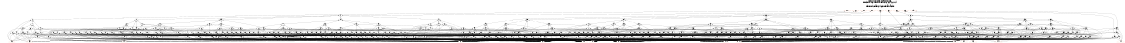 # Network structure generated by ABC

digraph network {
size = "7.5,10";
center = true;
edge [dir = back];

{
  node [shape = plaintext];
  edge [style = invis];
  LevelTitle1 [label=""];
  LevelTitle2 [label=""];
  Level7 [label = ""];
  Level6 [label = ""];
  Level5 [label = ""];
  Level4 [label = ""];
  Level3 [label = ""];
  Level2 [label = ""];
  Level1 [label = ""];
  Level0 [label = ""];
  LevelTitle1 ->  LevelTitle2 ->  Level7 ->  Level6 ->  Level5 ->  Level4 ->  Level3 ->  Level2 ->  Level1 ->  Level0;
}

{
  rank = same;
  LevelTitle1;
  title1 [shape=plaintext,
          fontsize=20,
          fontname = "Times-Roman",
          label="Network structure visualized by ABC\nBenchmark \"top\". Time was Wed Oct 16 16:07:28 2024. "
         ];
}

{
  rank = same;
  LevelTitle2;
  title2 [shape=plaintext,
          fontsize=18,
          fontname = "Times-Roman",
          label="The network contains 377 logic nodes and 0 latches.\n"
         ];
}

{
  rank = same;
  Level7;
  Node16 [label = "o_1_", shape = invtriangle, color = coral, fillcolor = coral];
  Node17 [label = "o_2_", shape = invtriangle, color = coral, fillcolor = coral];
  Node18 [label = "o_0_", shape = invtriangle, color = coral, fillcolor = coral];
  Node19 [label = "o_7_", shape = invtriangle, color = coral, fillcolor = coral];
  Node20 [label = "o_8_", shape = invtriangle, color = coral, fillcolor = coral];
  Node21 [label = "o_5_", shape = invtriangle, color = coral, fillcolor = coral];
  Node22 [label = "o_6_", shape = invtriangle, color = coral, fillcolor = coral];
  Node23 [label = "o_3_", shape = invtriangle, color = coral, fillcolor = coral];
  Node24 [label = "o_4_", shape = invtriangle, color = coral, fillcolor = coral];
}

{
  rank = same;
  Level6;
  Node47 [label = "47\n", shape = ellipse];
  Node203 [label = "203\n", shape = ellipse];
  Node327 [label = "327\n", shape = ellipse];
}

{
  rank = same;
  Level5;
  Node26 [label = "26\n", shape = ellipse];
  Node48 [label = "48\n", shape = ellipse];
  Node71 [label = "71\n", shape = ellipse];
  Node104 [label = "104\n", shape = ellipse];
  Node159 [label = "159\n", shape = ellipse];
  Node204 [label = "204\n", shape = ellipse];
  Node256 [label = "256\n", shape = ellipse];
  Node286 [label = "286\n", shape = ellipse];
  Node300 [label = "300\n", shape = ellipse];
  Node328 [label = "328\n", shape = ellipse];
  Node350 [label = "350\n", shape = ellipse];
  Node365 [label = "365\n", shape = ellipse];
}

{
  rank = same;
  Level4;
  Node27 [label = "27\n", shape = ellipse];
  Node49 [label = "49\n", shape = ellipse];
  Node58 [label = "58\n", shape = ellipse];
  Node62 [label = "62\n", shape = ellipse];
  Node72 [label = "72\n", shape = ellipse];
  Node82 [label = "82\n", shape = ellipse];
  Node105 [label = "105\n", shape = ellipse];
  Node117 [label = "117\n", shape = ellipse];
  Node133 [label = "133\n", shape = ellipse];
  Node146 [label = "146\n", shape = ellipse];
  Node160 [label = "160\n", shape = ellipse];
  Node172 [label = "172\n", shape = ellipse];
  Node182 [label = "182\n", shape = ellipse];
  Node196 [label = "196\n", shape = ellipse];
  Node205 [label = "205\n", shape = ellipse];
  Node216 [label = "216\n", shape = ellipse];
  Node231 [label = "231\n", shape = ellipse];
  Node244 [label = "244\n", shape = ellipse];
  Node257 [label = "257\n", shape = ellipse];
  Node271 [label = "271\n", shape = ellipse];
  Node287 [label = "287\n", shape = ellipse];
  Node301 [label = "301\n", shape = ellipse];
  Node305 [label = "305\n", shape = ellipse];
  Node314 [label = "314\n", shape = ellipse];
  Node329 [label = "329\n", shape = ellipse];
  Node335 [label = "335\n", shape = ellipse];
  Node351 [label = "351\n", shape = ellipse];
  Node356 [label = "356\n", shape = ellipse];
  Node366 [label = "366\n", shape = ellipse];
  Node369 [label = "369\n", shape = ellipse];
  Node372 [label = "372\n", shape = ellipse];
  Node378 [label = "378\n", shape = ellipse];
  Node393 [label = "393\n", shape = ellipse];
}

{
  rank = same;
  Level3;
  Node28 [label = "28\n", shape = ellipse];
  Node32 [label = "32\n", shape = ellipse];
  Node39 [label = "39\n", shape = ellipse];
  Node50 [label = "50\n", shape = ellipse];
  Node59 [label = "59\n", shape = ellipse];
  Node63 [label = "63\n", shape = ellipse];
  Node65 [label = "65\n", shape = ellipse];
  Node73 [label = "73\n", shape = ellipse];
  Node83 [label = "83\n", shape = ellipse];
  Node91 [label = "91\n", shape = ellipse];
  Node97 [label = "97\n", shape = ellipse];
  Node99 [label = "99\n", shape = ellipse];
  Node106 [label = "106\n", shape = ellipse];
  Node109 [label = "109\n", shape = ellipse];
  Node118 [label = "118\n", shape = ellipse];
  Node121 [label = "121\n", shape = ellipse];
  Node125 [label = "125\n", shape = ellipse];
  Node134 [label = "134\n", shape = ellipse];
  Node142 [label = "142\n", shape = ellipse];
  Node147 [label = "147\n", shape = ellipse];
  Node149 [label = "149\n", shape = ellipse];
  Node161 [label = "161\n", shape = ellipse];
  Node164 [label = "164\n", shape = ellipse];
  Node173 [label = "173\n", shape = ellipse];
  Node175 [label = "175\n", shape = ellipse];
  Node177 [label = "177\n", shape = ellipse];
  Node180 [label = "180\n", shape = ellipse];
  Node183 [label = "183\n", shape = ellipse];
  Node188 [label = "188\n", shape = ellipse];
  Node192 [label = "192\n", shape = ellipse];
  Node197 [label = "197\n", shape = ellipse];
  Node199 [label = "199\n", shape = ellipse];
  Node206 [label = "206\n", shape = ellipse];
  Node217 [label = "217\n", shape = ellipse];
  Node219 [label = "219\n", shape = ellipse];
  Node232 [label = "232\n", shape = ellipse];
  Node238 [label = "238\n", shape = ellipse];
  Node245 [label = "245\n", shape = ellipse];
  Node258 [label = "258\n", shape = ellipse];
  Node265 [label = "265\n", shape = ellipse];
  Node272 [label = "272\n", shape = ellipse];
  Node274 [label = "274\n", shape = ellipse];
  Node276 [label = "276\n", shape = ellipse];
  Node281 [label = "281\n", shape = ellipse];
  Node284 [label = "284\n", shape = ellipse];
  Node288 [label = "288\n", shape = ellipse];
  Node292 [label = "292\n", shape = ellipse];
  Node295 [label = "295\n", shape = ellipse];
  Node302 [label = "302\n", shape = ellipse];
  Node306 [label = "306\n", shape = ellipse];
  Node311 [label = "311\n", shape = ellipse];
  Node315 [label = "315\n", shape = ellipse];
  Node320 [label = "320\n", shape = ellipse];
  Node330 [label = "330\n", shape = ellipse];
  Node336 [label = "336\n", shape = ellipse];
  Node341 [label = "341\n", shape = ellipse];
  Node346 [label = "346\n", shape = ellipse];
  Node352 [label = "352\n", shape = ellipse];
  Node357 [label = "357\n", shape = ellipse];
  Node361 [label = "361\n", shape = ellipse];
  Node363 [label = "363\n", shape = ellipse];
  Node367 [label = "367\n", shape = ellipse];
  Node370 [label = "370\n", shape = ellipse];
  Node373 [label = "373\n", shape = ellipse];
  Node379 [label = "379\n", shape = ellipse];
  Node384 [label = "384\n", shape = ellipse];
  Node388 [label = "388\n", shape = ellipse];
  Node391 [label = "391\n", shape = ellipse];
  Node394 [label = "394\n", shape = ellipse];
  Node395 [label = "395\n", shape = ellipse];
  Node399 [label = "399\n", shape = ellipse];
}

{
  rank = same;
  Level2;
  Node29 [label = "29\n", shape = ellipse];
  Node33 [label = "33\n", shape = ellipse];
  Node36 [label = "36\n", shape = ellipse];
  Node38 [label = "38\n", shape = ellipse];
  Node40 [label = "40\n", shape = ellipse];
  Node41 [label = "41\n", shape = ellipse];
  Node44 [label = "44\n", shape = ellipse];
  Node46 [label = "46\n", shape = ellipse];
  Node51 [label = "51\n", shape = ellipse];
  Node60 [label = "60\n", shape = ellipse];
  Node66 [label = "66\n", shape = ellipse];
  Node68 [label = "68\n", shape = ellipse];
  Node74 [label = "74\n", shape = ellipse];
  Node76 [label = "76\n", shape = ellipse];
  Node78 [label = "78\n", shape = ellipse];
  Node80 [label = "80\n", shape = ellipse];
  Node84 [label = "84\n", shape = ellipse];
  Node85 [label = "85\n", shape = ellipse];
  Node87 [label = "87\n", shape = ellipse];
  Node90 [label = "90\n", shape = ellipse];
  Node92 [label = "92\n", shape = ellipse];
  Node93 [label = "93\n", shape = ellipse];
  Node95 [label = "95\n", shape = ellipse];
  Node96 [label = "96\n", shape = ellipse];
  Node98 [label = "98\n", shape = ellipse];
  Node100 [label = "100\n", shape = ellipse];
  Node102 [label = "102\n", shape = ellipse];
  Node107 [label = "107\n", shape = ellipse];
  Node110 [label = "110\n", shape = ellipse];
  Node112 [label = "112\n", shape = ellipse];
  Node113 [label = "113\n", shape = ellipse];
  Node114 [label = "114\n", shape = ellipse];
  Node115 [label = "115\n", shape = ellipse];
  Node116 [label = "116\n", shape = ellipse];
  Node119 [label = "119\n", shape = ellipse];
  Node122 [label = "122\n", shape = ellipse];
  Node126 [label = "126\n", shape = ellipse];
  Node127 [label = "127\n", shape = ellipse];
  Node128 [label = "128\n", shape = ellipse];
  Node130 [label = "130\n", shape = ellipse];
  Node132 [label = "132\n", shape = ellipse];
  Node135 [label = "135\n", shape = ellipse];
  Node136 [label = "136\n", shape = ellipse];
  Node137 [label = "137\n", shape = ellipse];
  Node139 [label = "139\n", shape = ellipse];
  Node143 [label = "143\n", shape = ellipse];
  Node144 [label = "144\n", shape = ellipse];
  Node145 [label = "145\n", shape = ellipse];
  Node148 [label = "148\n", shape = ellipse];
  Node150 [label = "150\n", shape = ellipse];
  Node152 [label = "152\n", shape = ellipse];
  Node153 [label = "153\n", shape = ellipse];
  Node155 [label = "155\n", shape = ellipse];
  Node156 [label = "156\n", shape = ellipse];
  Node158 [label = "158\n", shape = ellipse];
  Node162 [label = "162\n", shape = ellipse];
  Node165 [label = "165\n", shape = ellipse];
  Node166 [label = "166\n", shape = ellipse];
  Node167 [label = "167\n", shape = ellipse];
  Node168 [label = "168\n", shape = ellipse];
  Node170 [label = "170\n", shape = ellipse];
  Node171 [label = "171\n", shape = ellipse];
  Node174 [label = "174\n", shape = ellipse];
  Node176 [label = "176\n", shape = ellipse];
  Node178 [label = "178\n", shape = ellipse];
  Node181 [label = "181\n", shape = ellipse];
  Node184 [label = "184\n", shape = ellipse];
  Node185 [label = "185\n", shape = ellipse];
  Node186 [label = "186\n", shape = ellipse];
  Node187 [label = "187\n", shape = ellipse];
  Node189 [label = "189\n", shape = ellipse];
  Node190 [label = "190\n", shape = ellipse];
  Node191 [label = "191\n", shape = ellipse];
  Node193 [label = "193\n", shape = ellipse];
  Node198 [label = "198\n", shape = ellipse];
  Node200 [label = "200\n", shape = ellipse];
  Node201 [label = "201\n", shape = ellipse];
  Node202 [label = "202\n", shape = ellipse];
  Node207 [label = "207\n", shape = ellipse];
  Node208 [label = "208\n", shape = ellipse];
  Node210 [label = "210\n", shape = ellipse];
  Node211 [label = "211\n", shape = ellipse];
  Node212 [label = "212\n", shape = ellipse];
  Node218 [label = "218\n", shape = ellipse];
  Node220 [label = "220\n", shape = ellipse];
  Node224 [label = "224\n", shape = ellipse];
  Node225 [label = "225\n", shape = ellipse];
  Node228 [label = "228\n", shape = ellipse];
  Node230 [label = "230\n", shape = ellipse];
  Node233 [label = "233\n", shape = ellipse];
  Node239 [label = "239\n", shape = ellipse];
  Node241 [label = "241\n", shape = ellipse];
  Node246 [label = "246\n", shape = ellipse];
  Node251 [label = "251\n", shape = ellipse];
  Node253 [label = "253\n", shape = ellipse];
  Node259 [label = "259\n", shape = ellipse];
  Node260 [label = "260\n", shape = ellipse];
  Node263 [label = "263\n", shape = ellipse];
  Node264 [label = "264\n", shape = ellipse];
  Node266 [label = "266\n", shape = ellipse];
  Node268 [label = "268\n", shape = ellipse];
  Node269 [label = "269\n", shape = ellipse];
  Node273 [label = "273\n", shape = ellipse];
  Node275 [label = "275\n", shape = ellipse];
  Node277 [label = "277\n", shape = ellipse];
  Node279 [label = "279\n", shape = ellipse];
  Node282 [label = "282\n", shape = ellipse];
  Node283 [label = "283\n", shape = ellipse];
  Node285 [label = "285\n", shape = ellipse];
  Node289 [label = "289\n", shape = ellipse];
  Node291 [label = "291\n", shape = ellipse];
  Node293 [label = "293\n", shape = ellipse];
  Node294 [label = "294\n", shape = ellipse];
  Node296 [label = "296\n", shape = ellipse];
  Node297 [label = "297\n", shape = ellipse];
  Node303 [label = "303\n", shape = ellipse];
  Node307 [label = "307\n", shape = ellipse];
  Node308 [label = "308\n", shape = ellipse];
  Node309 [label = "309\n", shape = ellipse];
  Node312 [label = "312\n", shape = ellipse];
  Node316 [label = "316\n", shape = ellipse];
  Node321 [label = "321\n", shape = ellipse];
  Node323 [label = "323\n", shape = ellipse];
  Node326 [label = "326\n", shape = ellipse];
  Node331 [label = "331\n", shape = ellipse];
  Node333 [label = "333\n", shape = ellipse];
  Node337 [label = "337\n", shape = ellipse];
  Node342 [label = "342\n", shape = ellipse];
  Node345 [label = "345\n", shape = ellipse];
  Node347 [label = "347\n", shape = ellipse];
  Node353 [label = "353\n", shape = ellipse];
  Node358 [label = "358\n", shape = ellipse];
  Node359 [label = "359\n", shape = ellipse];
  Node362 [label = "362\n", shape = ellipse];
  Node364 [label = "364\n", shape = ellipse];
  Node368 [label = "368\n", shape = ellipse];
  Node371 [label = "371\n", shape = ellipse];
  Node374 [label = "374\n", shape = ellipse];
  Node376 [label = "376\n", shape = ellipse];
  Node377 [label = "377\n", shape = ellipse];
  Node380 [label = "380\n", shape = ellipse];
  Node382 [label = "382\n", shape = ellipse];
  Node385 [label = "385\n", shape = ellipse];
  Node386 [label = "386\n", shape = ellipse];
  Node389 [label = "389\n", shape = ellipse];
  Node390 [label = "390\n", shape = ellipse];
  Node392 [label = "392\n", shape = ellipse];
  Node396 [label = "396\n", shape = ellipse];
  Node397 [label = "397\n", shape = ellipse];
  Node400 [label = "400\n", shape = ellipse];
}

{
  rank = same;
  Level1;
  Node30 [label = "30\n", shape = ellipse];
  Node31 [label = "31\n", shape = ellipse];
  Node34 [label = "34\n", shape = ellipse];
  Node35 [label = "35\n", shape = ellipse];
  Node37 [label = "37\n", shape = ellipse];
  Node42 [label = "42\n", shape = ellipse];
  Node43 [label = "43\n", shape = ellipse];
  Node45 [label = "45\n", shape = ellipse];
  Node52 [label = "52\n", shape = ellipse];
  Node53 [label = "53\n", shape = ellipse];
  Node54 [label = "54\n", shape = ellipse];
  Node55 [label = "55\n", shape = ellipse];
  Node56 [label = "56\n", shape = ellipse];
  Node57 [label = "57\n", shape = ellipse];
  Node61 [label = "61\n", shape = ellipse];
  Node64 [label = "64\n", shape = ellipse];
  Node67 [label = "67\n", shape = ellipse];
  Node69 [label = "69\n", shape = ellipse];
  Node70 [label = "70\n", shape = ellipse];
  Node75 [label = "75\n", shape = ellipse];
  Node77 [label = "77\n", shape = ellipse];
  Node79 [label = "79\n", shape = ellipse];
  Node81 [label = "81\n", shape = ellipse];
  Node86 [label = "86\n", shape = ellipse];
  Node88 [label = "88\n", shape = ellipse];
  Node89 [label = "89\n", shape = ellipse];
  Node94 [label = "94\n", shape = ellipse];
  Node101 [label = "101\n", shape = ellipse];
  Node103 [label = "103\n", shape = ellipse];
  Node108 [label = "108\n", shape = ellipse];
  Node111 [label = "111\n", shape = ellipse];
  Node120 [label = "120\n", shape = ellipse];
  Node123 [label = "123\n", shape = ellipse];
  Node124 [label = "124\n", shape = ellipse];
  Node129 [label = "129\n", shape = ellipse];
  Node131 [label = "131\n", shape = ellipse];
  Node138 [label = "138\n", shape = ellipse];
  Node140 [label = "140\n", shape = ellipse];
  Node141 [label = "141\n", shape = ellipse];
  Node151 [label = "151\n", shape = ellipse];
  Node154 [label = "154\n", shape = ellipse];
  Node157 [label = "157\n", shape = ellipse];
  Node163 [label = "163\n", shape = ellipse];
  Node169 [label = "169\n", shape = ellipse];
  Node179 [label = "179\n", shape = ellipse];
  Node194 [label = "194\n", shape = ellipse];
  Node195 [label = "195\n", shape = ellipse];
  Node209 [label = "209\n", shape = ellipse];
  Node213 [label = "213\n", shape = ellipse];
  Node214 [label = "214\n", shape = ellipse];
  Node215 [label = "215\n", shape = ellipse];
  Node221 [label = "221\n", shape = ellipse];
  Node222 [label = "222\n", shape = ellipse];
  Node223 [label = "223\n", shape = ellipse];
  Node226 [label = "226\n", shape = ellipse];
  Node227 [label = "227\n", shape = ellipse];
  Node229 [label = "229\n", shape = ellipse];
  Node234 [label = "234\n", shape = ellipse];
  Node235 [label = "235\n", shape = ellipse];
  Node236 [label = "236\n", shape = ellipse];
  Node237 [label = "237\n", shape = ellipse];
  Node240 [label = "240\n", shape = ellipse];
  Node242 [label = "242\n", shape = ellipse];
  Node243 [label = "243\n", shape = ellipse];
  Node247 [label = "247\n", shape = ellipse];
  Node248 [label = "248\n", shape = ellipse];
  Node249 [label = "249\n", shape = ellipse];
  Node250 [label = "250\n", shape = ellipse];
  Node252 [label = "252\n", shape = ellipse];
  Node254 [label = "254\n", shape = ellipse];
  Node255 [label = "255\n", shape = ellipse];
  Node261 [label = "261\n", shape = ellipse];
  Node262 [label = "262\n", shape = ellipse];
  Node267 [label = "267\n", shape = ellipse];
  Node270 [label = "270\n", shape = ellipse];
  Node278 [label = "278\n", shape = ellipse];
  Node280 [label = "280\n", shape = ellipse];
  Node290 [label = "290\n", shape = ellipse];
  Node298 [label = "298\n", shape = ellipse];
  Node299 [label = "299\n", shape = ellipse];
  Node304 [label = "304\n", shape = ellipse];
  Node310 [label = "310\n", shape = ellipse];
  Node313 [label = "313\n", shape = ellipse];
  Node317 [label = "317\n", shape = ellipse];
  Node318 [label = "318\n", shape = ellipse];
  Node319 [label = "319\n", shape = ellipse];
  Node322 [label = "322\n", shape = ellipse];
  Node324 [label = "324\n", shape = ellipse];
  Node325 [label = "325\n", shape = ellipse];
  Node332 [label = "332\n", shape = ellipse];
  Node334 [label = "334\n", shape = ellipse];
  Node338 [label = "338\n", shape = ellipse];
  Node339 [label = "339\n", shape = ellipse];
  Node340 [label = "340\n", shape = ellipse];
  Node343 [label = "343\n", shape = ellipse];
  Node344 [label = "344\n", shape = ellipse];
  Node348 [label = "348\n", shape = ellipse];
  Node349 [label = "349\n", shape = ellipse];
  Node354 [label = "354\n", shape = ellipse];
  Node355 [label = "355\n", shape = ellipse];
  Node360 [label = "360\n", shape = ellipse];
  Node375 [label = "375\n", shape = ellipse];
  Node381 [label = "381\n", shape = ellipse];
  Node383 [label = "383\n", shape = ellipse];
  Node387 [label = "387\n", shape = ellipse];
  Node398 [label = "398\n", shape = ellipse];
  Node401 [label = "401\n", shape = ellipse];
  Node402 [label = "402\n", shape = ellipse];
}

{
  rank = same;
  Level0;
  Node1 [label = "i_9_", shape = triangle, color = coral, fillcolor = coral];
  Node2 [label = "i_10_", shape = triangle, color = coral, fillcolor = coral];
  Node3 [label = "i_7_", shape = triangle, color = coral, fillcolor = coral];
  Node4 [label = "i_8_", shape = triangle, color = coral, fillcolor = coral];
  Node5 [label = "i_5_", shape = triangle, color = coral, fillcolor = coral];
  Node6 [label = "i_6_", shape = triangle, color = coral, fillcolor = coral];
  Node7 [label = "i_14_", shape = triangle, color = coral, fillcolor = coral];
  Node8 [label = "i_3_", shape = triangle, color = coral, fillcolor = coral];
  Node9 [label = "i_13_", shape = triangle, color = coral, fillcolor = coral];
  Node10 [label = "i_4_", shape = triangle, color = coral, fillcolor = coral];
  Node11 [label = "i_12_", shape = triangle, color = coral, fillcolor = coral];
  Node12 [label = "i_1_", shape = triangle, color = coral, fillcolor = coral];
  Node13 [label = "i_11_", shape = triangle, color = coral, fillcolor = coral];
  Node14 [label = "i_2_", shape = triangle, color = coral, fillcolor = coral];
  Node15 [label = "i_0_", shape = triangle, color = coral, fillcolor = coral];
}

title1 -> title2 [style = invis];
title2 -> Node16 [style = invis];
title2 -> Node17 [style = invis];
title2 -> Node18 [style = invis];
title2 -> Node19 [style = invis];
title2 -> Node20 [style = invis];
title2 -> Node21 [style = invis];
title2 -> Node22 [style = invis];
title2 -> Node23 [style = invis];
title2 -> Node24 [style = invis];
Node16 -> Node17 [style = invis];
Node17 -> Node18 [style = invis];
Node18 -> Node19 [style = invis];
Node19 -> Node20 [style = invis];
Node20 -> Node21 [style = invis];
Node21 -> Node22 [style = invis];
Node22 -> Node23 [style = invis];
Node23 -> Node24 [style = invis];
Node16 -> Node26 [style = solid];
Node17 -> Node47 [style = solid];
Node18 -> Node196 [style = solid];
Node19 -> Node203 [style = solid];
Node20 -> Node314 [style = solid];
Node21 -> Node326 [style = solid];
Node22 -> Node327 [style = solid];
Node23 -> Node398 [style = solid];
Node24 -> Node399 [style = solid];
Node26 -> Node27 [style = solid];
Node26 -> Node39 [style = solid];
Node26 -> Node44 [style = solid];
Node26 -> Node46 [style = solid];
Node27 -> Node28 [style = solid];
Node27 -> Node32 [style = solid];
Node27 -> Node36 [style = solid];
Node27 -> Node38 [style = solid];
Node28 -> Node29 [style = solid];
Node28 -> Node31 [style = solid];
Node28 -> Node10 [style = solid];
Node29 -> Node30 [style = solid];
Node29 -> Node5 [style = solid];
Node29 -> Node6 [style = solid];
Node30 -> Node10 [style = solid];
Node30 -> Node14 [style = solid];
Node30 -> Node15 [style = solid];
Node31 -> Node12 [style = solid];
Node31 -> Node14 [style = solid];
Node31 -> Node15 [style = solid];
Node32 -> Node33 [style = solid];
Node32 -> Node35 [style = solid];
Node32 -> Node5 [style = solid];
Node32 -> Node6 [style = solid];
Node33 -> Node34 [style = solid];
Node33 -> Node5 [style = solid];
Node33 -> Node6 [style = solid];
Node33 -> Node10 [style = solid];
Node34 -> Node8 [style = solid];
Node34 -> Node14 [style = solid];
Node34 -> Node15 [style = solid];
Node35 -> Node8 [style = solid];
Node35 -> Node12 [style = solid];
Node35 -> Node15 [style = solid];
Node36 -> Node37 [style = solid];
Node36 -> Node31 [style = solid];
Node36 -> Node34 [style = solid];
Node36 -> Node5 [style = solid];
Node37 -> Node8 [style = solid];
Node37 -> Node10 [style = solid];
Node38 -> Node31 [style = solid];
Node38 -> Node34 [style = solid];
Node38 -> Node6 [style = solid];
Node38 -> Node8 [style = solid];
Node39 -> Node40 [style = solid];
Node39 -> Node41 [style = solid];
Node39 -> Node37 [style = solid];
Node39 -> Node42 [style = solid];
Node40 -> Node35 [style = solid];
Node40 -> Node5 [style = solid];
Node40 -> Node10 [style = solid];
Node41 -> Node42 [style = solid];
Node41 -> Node35 [style = solid];
Node41 -> Node43 [style = solid];
Node41 -> Node8 [style = solid];
Node42 -> Node12 [style = solid];
Node42 -> Node14 [style = solid];
Node42 -> Node15 [style = solid];
Node43 -> Node6 [style = solid];
Node43 -> Node10 [style = solid];
Node44 -> Node45 [style = solid];
Node44 -> Node5 [style = solid];
Node44 -> Node6 [style = solid];
Node44 -> Node8 [style = solid];
Node45 -> Node12 [style = solid];
Node45 -> Node14 [style = solid];
Node45 -> Node15 [style = solid];
Node46 -> Node45 [style = solid];
Node46 -> Node5 [style = solid];
Node46 -> Node6 [style = solid];
Node46 -> Node10 [style = solid];
Node47 -> Node48 [style = solid];
Node47 -> Node71 [style = solid];
Node47 -> Node104 [style = solid];
Node47 -> Node159 [style = solid];
Node48 -> Node49 [style = solid];
Node48 -> Node58 [style = solid];
Node48 -> Node62 [style = solid];
Node48 -> Node65 [style = solid];
Node49 -> Node50 [style = solid];
Node49 -> Node56 [style = solid];
Node49 -> Node52 [style = solid];
Node49 -> Node57 [style = solid];
Node50 -> Node51 [style = solid];
Node50 -> Node54 [style = solid];
Node50 -> Node55 [style = solid];
Node50 -> Node12 [style = solid];
Node51 -> Node52 [style = solid];
Node51 -> Node53 [style = solid];
Node51 -> Node12 [style = solid];
Node52 -> Node1 [style = solid];
Node52 -> Node2 [style = solid];
Node52 -> Node4 [style = solid];
Node53 -> Node3 [style = solid];
Node53 -> Node8 [style = solid];
Node54 -> Node1 [style = solid];
Node54 -> Node2 [style = solid];
Node55 -> Node3 [style = solid];
Node55 -> Node4 [style = solid];
Node56 -> Node8 [style = solid];
Node56 -> Node12 [style = solid];
Node56 -> Node15 [style = solid];
Node57 -> Node1 [style = solid];
Node57 -> Node4 [style = solid];
Node58 -> Node59 [style = solid];
Node58 -> Node56 [style = solid];
Node58 -> Node2 [style = solid];
Node58 -> Node4 [style = solid];
Node59 -> Node60 [style = solid];
Node59 -> Node56 [style = solid];
Node59 -> Node61 [style = solid];
Node59 -> Node3 [style = solid];
Node60 -> Node53 [style = solid];
Node60 -> Node12 [style = solid];
Node61 -> Node2 [style = solid];
Node61 -> Node4 [style = solid];
Node62 -> Node63 [style = solid];
Node62 -> Node56 [style = solid];
Node62 -> Node64 [style = solid];
Node62 -> Node1 [style = solid];
Node63 -> Node60 [style = solid];
Node63 -> Node56 [style = solid];
Node63 -> Node57 [style = solid];
Node63 -> Node3 [style = solid];
Node64 -> Node2 [style = solid];
Node64 -> Node3 [style = solid];
Node65 -> Node66 [style = solid];
Node65 -> Node68 [style = solid];
Node65 -> Node70 [style = solid];
Node65 -> Node56 [style = solid];
Node66 -> Node54 [style = solid];
Node66 -> Node67 [style = solid];
Node67 -> Node3 [style = solid];
Node67 -> Node12 [style = solid];
Node67 -> Node15 [style = solid];
Node68 -> Node56 [style = solid];
Node68 -> Node67 [style = solid];
Node68 -> Node69 [style = solid];
Node68 -> Node52 [style = solid];
Node69 -> Node1 [style = solid];
Node69 -> Node2 [style = solid];
Node69 -> Node3 [style = solid];
Node70 -> Node1 [style = solid];
Node70 -> Node3 [style = solid];
Node71 -> Node72 [style = solid];
Node71 -> Node82 [style = solid];
Node71 -> Node97 [style = solid];
Node71 -> Node99 [style = solid];
Node72 -> Node73 [style = solid];
Node72 -> Node76 [style = solid];
Node72 -> Node78 [style = solid];
Node72 -> Node80 [style = solid];
Node73 -> Node74 [style = solid];
Node73 -> Node31 [style = solid];
Node73 -> Node3 [style = solid];
Node74 -> Node75 [style = solid];
Node74 -> Node8 [style = solid];
Node75 -> Node2 [style = solid];
Node75 -> Node3 [style = solid];
Node76 -> Node31 [style = solid];
Node76 -> Node55 [style = solid];
Node76 -> Node77 [style = solid];
Node76 -> Node8 [style = solid];
Node77 -> Node8 [style = solid];
Node77 -> Node14 [style = solid];
Node77 -> Node15 [style = solid];
Node78 -> Node31 [style = solid];
Node78 -> Node79 [style = solid];
Node78 -> Node3 [style = solid];
Node78 -> Node8 [style = solid];
Node79 -> Node2 [style = solid];
Node79 -> Node4 [style = solid];
Node80 -> Node77 [style = solid];
Node80 -> Node81 [style = solid];
Node80 -> Node75 [style = solid];
Node80 -> Node4 [style = solid];
Node81 -> Node3 [style = solid];
Node81 -> Node12 [style = solid];
Node81 -> Node14 [style = solid];
Node82 -> Node83 [style = solid];
Node82 -> Node91 [style = solid];
Node82 -> Node95 [style = solid];
Node82 -> Node96 [style = solid];
Node83 -> Node84 [style = solid];
Node83 -> Node85 [style = solid];
Node83 -> Node87 [style = solid];
Node83 -> Node90 [style = solid];
Node84 -> Node31 [style = solid];
Node84 -> Node55 [style = solid];
Node84 -> Node77 [style = solid];
Node84 -> Node2 [style = solid];
Node85 -> Node31 [style = solid];
Node85 -> Node77 [style = solid];
Node85 -> Node86 [style = solid];
Node85 -> Node4 [style = solid];
Node86 -> Node2 [style = solid];
Node86 -> Node3 [style = solid];
Node86 -> Node4 [style = solid];
Node87 -> Node31 [style = solid];
Node87 -> Node79 [style = solid];
Node87 -> Node88 [style = solid];
Node87 -> Node89 [style = solid];
Node88 -> Node3 [style = solid];
Node88 -> Node8 [style = solid];
Node88 -> Node14 [style = solid];
Node89 -> Node4 [style = solid];
Node89 -> Node8 [style = solid];
Node90 -> Node31 [style = solid];
Node90 -> Node55 [style = solid];
Node90 -> Node2 [style = solid];
Node90 -> Node8 [style = solid];
Node91 -> Node92 [style = solid];
Node91 -> Node93 [style = solid];
Node91 -> Node31 [style = solid];
Node91 -> Node4 [style = solid];
Node92 -> Node31 [style = solid];
Node92 -> Node77 [style = solid];
Node92 -> Node2 [style = solid];
Node92 -> Node4 [style = solid];
Node93 -> Node86 [style = solid];
Node93 -> Node94 [style = solid];
Node94 -> Node8 [style = solid];
Node94 -> Node12 [style = solid];
Node94 -> Node14 [style = solid];
Node95 -> Node55 [style = solid];
Node95 -> Node79 [style = solid];
Node95 -> Node81 [style = solid];
Node95 -> Node94 [style = solid];
Node96 -> Node31 [style = solid];
Node96 -> Node77 [style = solid];
Node96 -> Node79 [style = solid];
Node96 -> Node3 [style = solid];
Node97 -> Node98 [style = solid];
Node97 -> Node56 [style = solid];
Node97 -> Node54 [style = solid];
Node97 -> Node3 [style = solid];
Node98 -> Node56 [style = solid];
Node98 -> Node2 [style = solid];
Node98 -> Node3 [style = solid];
Node98 -> Node4 [style = solid];
Node99 -> Node100 [style = solid];
Node99 -> Node102 [style = solid];
Node99 -> Node88 [style = solid];
Node99 -> Node4 [style = solid];
Node100 -> Node31 [style = solid];
Node100 -> Node101 [style = solid];
Node100 -> Node2 [style = solid];
Node100 -> Node3 [style = solid];
Node101 -> Node3 [style = solid];
Node101 -> Node4 [style = solid];
Node101 -> Node14 [style = solid];
Node102 -> Node56 [style = solid];
Node102 -> Node103 [style = solid];
Node103 -> Node2 [style = solid];
Node103 -> Node3 [style = solid];
Node103 -> Node4 [style = solid];
Node104 -> Node105 [style = solid];
Node104 -> Node117 [style = solid];
Node104 -> Node133 [style = solid];
Node104 -> Node146 [style = solid];
Node105 -> Node106 [style = solid];
Node105 -> Node109 [style = solid];
Node105 -> Node115 [style = solid];
Node105 -> Node116 [style = solid];
Node106 -> Node107 [style = solid];
Node106 -> Node31 [style = solid];
Node106 -> Node70 [style = solid];
Node106 -> Node52 [style = solid];
Node107 -> Node31 [style = solid];
Node107 -> Node77 [style = solid];
Node107 -> Node108 [style = solid];
Node107 -> Node1 [style = solid];
Node108 -> Node1 [style = solid];
Node108 -> Node4 [style = solid];
Node108 -> Node8 [style = solid];
Node109 -> Node110 [style = solid];
Node109 -> Node112 [style = solid];
Node109 -> Node113 [style = solid];
Node109 -> Node114 [style = solid];
Node110 -> Node31 [style = solid];
Node110 -> Node70 [style = solid];
Node110 -> Node111 [style = solid];
Node110 -> Node77 [style = solid];
Node111 -> Node1 [style = solid];
Node111 -> Node3 [style = solid];
Node111 -> Node4 [style = solid];
Node112 -> Node31 [style = solid];
Node112 -> Node69 [style = solid];
Node112 -> Node57 [style = solid];
Node112 -> Node88 [style = solid];
Node113 -> Node111 [style = solid];
Node113 -> Node77 [style = solid];
Node113 -> Node101 [style = solid];
Node113 -> Node1 [style = solid];
Node114 -> Node54 [style = solid];
Node114 -> Node77 [style = solid];
Node114 -> Node101 [style = solid];
Node114 -> Node3 [style = solid];
Node115 -> Node31 [style = solid];
Node115 -> Node54 [style = solid];
Node115 -> Node111 [style = solid];
Node115 -> Node94 [style = solid];
Node116 -> Node31 [style = solid];
Node116 -> Node77 [style = solid];
Node116 -> Node1 [style = solid];
Node116 -> Node2 [style = solid];
Node117 -> Node118 [style = solid];
Node117 -> Node121 [style = solid];
Node117 -> Node125 [style = solid];
Node117 -> Node132 [style = solid];
Node118 -> Node119 [style = solid];
Node118 -> Node79 [style = solid];
Node118 -> Node120 [style = solid];
Node119 -> Node77 [style = solid];
Node119 -> Node2 [style = solid];
Node119 -> Node3 [style = solid];
Node120 -> Node3 [style = solid];
Node120 -> Node14 [style = solid];
Node120 -> Node15 [style = solid];
Node121 -> Node122 [style = solid];
Node121 -> Node31 [style = solid];
Node121 -> Node77 [style = solid];
Node121 -> Node124 [style = solid];
Node122 -> Node31 [style = solid];
Node122 -> Node77 [style = solid];
Node122 -> Node103 [style = solid];
Node122 -> Node123 [style = solid];
Node123 -> Node3 [style = solid];
Node123 -> Node8 [style = solid];
Node124 -> Node3 [style = solid];
Node124 -> Node4 [style = solid];
Node125 -> Node126 [style = solid];
Node125 -> Node127 [style = solid];
Node125 -> Node128 [style = solid];
Node125 -> Node130 [style = solid];
Node126 -> Node31 [style = solid];
Node126 -> Node70 [style = solid];
Node126 -> Node57 [style = solid];
Node126 -> Node8 [style = solid];
Node127 -> Node52 [style = solid];
Node127 -> Node57 [style = solid];
Node127 -> Node77 [style = solid];
Node128 -> Node31 [style = solid];
Node128 -> Node120 [style = solid];
Node128 -> Node129 [style = solid];
Node128 -> Node2 [style = solid];
Node129 -> Node3 [style = solid];
Node129 -> Node4 [style = solid];
Node129 -> Node8 [style = solid];
Node130 -> Node120 [style = solid];
Node130 -> Node131 [style = solid];
Node130 -> Node1 [style = solid];
Node130 -> Node4 [style = solid];
Node131 -> Node3 [style = solid];
Node131 -> Node14 [style = solid];
Node131 -> Node15 [style = solid];
Node132 -> Node31 [style = solid];
Node132 -> Node77 [style = solid];
Node132 -> Node2 [style = solid];
Node132 -> Node3 [style = solid];
Node133 -> Node134 [style = solid];
Node133 -> Node142 [style = solid];
Node133 -> Node144 [style = solid];
Node133 -> Node145 [style = solid];
Node134 -> Node135 [style = solid];
Node134 -> Node136 [style = solid];
Node134 -> Node137 [style = solid];
Node134 -> Node139 [style = solid];
Node135 -> Node31 [style = solid];
Node135 -> Node131 [style = solid];
Node135 -> Node2 [style = solid];
Node135 -> Node4 [style = solid];
Node136 -> Node77 [style = solid];
Node136 -> Node88 [style = solid];
Node136 -> Node2 [style = solid];
Node136 -> Node4 [style = solid];
Node137 -> Node31 [style = solid];
Node137 -> Node61 [style = solid];
Node137 -> Node81 [style = solid];
Node137 -> Node138 [style = solid];
Node138 -> Node2 [style = solid];
Node138 -> Node8 [style = solid];
Node139 -> Node31 [style = solid];
Node139 -> Node140 [style = solid];
Node139 -> Node141 [style = solid];
Node139 -> Node2 [style = solid];
Node140 -> Node2 [style = solid];
Node140 -> Node4 [style = solid];
Node140 -> Node8 [style = solid];
Node141 -> Node4 [style = solid];
Node141 -> Node14 [style = solid];
Node141 -> Node15 [style = solid];
Node142 -> Node143 [style = solid];
Node142 -> Node131 [style = solid];
Node142 -> Node2 [style = solid];
Node143 -> Node31 [style = solid];
Node143 -> Node64 [style = solid];
Node143 -> Node8 [style = solid];
Node144 -> Node131 [style = solid];
Node144 -> Node141 [style = solid];
Node144 -> Node2 [style = solid];
Node144 -> Node4 [style = solid];
Node145 -> Node31 [style = solid];
Node145 -> Node101 [style = solid];
Node145 -> Node2 [style = solid];
Node145 -> Node4 [style = solid];
Node146 -> Node147 [style = solid];
Node146 -> Node149 [style = solid];
Node146 -> Node156 [style = solid];
Node146 -> Node158 [style = solid];
Node147 -> Node148 [style = solid];
Node147 -> Node52 [style = solid];
Node147 -> Node57 [style = solid];
Node147 -> Node81 [style = solid];
Node148 -> Node54 [style = solid];
Node148 -> Node88 [style = solid];
Node148 -> Node141 [style = solid];
Node148 -> Node4 [style = solid];
Node149 -> Node150 [style = solid];
Node149 -> Node152 [style = solid];
Node149 -> Node153 [style = solid];
Node149 -> Node155 [style = solid];
Node150 -> Node31 [style = solid];
Node150 -> Node151 [style = solid];
Node150 -> Node64 [style = solid];
Node150 -> Node94 [style = solid];
Node151 -> Node2 [style = solid];
Node151 -> Node3 [style = solid];
Node151 -> Node4 [style = solid];
Node152 -> Node31 [style = solid];
Node152 -> Node61 [style = solid];
Node152 -> Node77 [style = solid];
Node152 -> Node3 [style = solid];
Node153 -> Node31 [style = solid];
Node153 -> Node54 [style = solid];
Node153 -> Node131 [style = solid];
Node153 -> Node154 [style = solid];
Node154 -> Node1 [style = solid];
Node154 -> Node8 [style = solid];
Node155 -> Node151 [style = solid];
Node155 -> Node64 [style = solid];
Node155 -> Node77 [style = solid];
Node156 -> Node52 [style = solid];
Node156 -> Node131 [style = solid];
Node156 -> Node157 [style = solid];
Node156 -> Node2 [style = solid];
Node157 -> Node1 [style = solid];
Node157 -> Node14 [style = solid];
Node157 -> Node15 [style = solid];
Node158 -> Node131 [style = solid];
Node158 -> Node141 [style = solid];
Node158 -> Node1 [style = solid];
Node158 -> Node4 [style = solid];
Node159 -> Node160 [style = solid];
Node159 -> Node172 [style = solid];
Node159 -> Node182 [style = solid];
Node159 -> Node192 [style = solid];
Node160 -> Node161 [style = solid];
Node160 -> Node164 [style = solid];
Node160 -> Node170 [style = solid];
Node160 -> Node171 [style = solid];
Node161 -> Node162 [style = solid];
Node161 -> Node45 [style = solid];
Node161 -> Node3 [style = solid];
Node161 -> Node4 [style = solid];
Node162 -> Node45 [style = solid];
Node162 -> Node57 [style = solid];
Node162 -> Node163 [style = solid];
Node162 -> Node8 [style = solid];
Node163 -> Node3 [style = solid];
Node163 -> Node12 [style = solid];
Node163 -> Node14 [style = solid];
Node164 -> Node165 [style = solid];
Node164 -> Node166 [style = solid];
Node164 -> Node167 [style = solid];
Node164 -> Node168 [style = solid];
Node165 -> Node45 [style = solid];
Node165 -> Node70 [style = solid];
Node165 -> Node57 [style = solid];
Node166 -> Node45 [style = solid];
Node166 -> Node52 [style = solid];
Node166 -> Node1 [style = solid];
Node167 -> Node45 [style = solid];
Node167 -> Node1 [style = solid];
Node167 -> Node3 [style = solid];
Node167 -> Node8 [style = solid];
Node168 -> Node52 [style = solid];
Node168 -> Node111 [style = solid];
Node168 -> Node163 [style = solid];
Node168 -> Node169 [style = solid];
Node169 -> Node8 [style = solid];
Node169 -> Node12 [style = solid];
Node169 -> Node14 [style = solid];
Node170 -> Node45 [style = solid];
Node170 -> Node103 [style = solid];
Node170 -> Node123 [style = solid];
Node171 -> Node45 [style = solid];
Node171 -> Node129 [style = solid];
Node171 -> Node2 [style = solid];
Node171 -> Node3 [style = solid];
Node172 -> Node173 [style = solid];
Node172 -> Node175 [style = solid];
Node172 -> Node177 [style = solid];
Node172 -> Node180 [style = solid];
Node173 -> Node174 [style = solid];
Node173 -> Node45 [style = solid];
Node173 -> Node86 [style = solid];
Node173 -> Node4 [style = solid];
Node174 -> Node45 [style = solid];
Node174 -> Node55 [style = solid];
Node174 -> Node2 [style = solid];
Node174 -> Node8 [style = solid];
Node175 -> Node74 [style = solid];
Node175 -> Node176 [style = solid];
Node175 -> Node45 [style = solid];
Node175 -> Node53 [style = solid];
Node176 -> Node45 [style = solid];
Node176 -> Node55 [style = solid];
Node176 -> Node75 [style = solid];
Node176 -> Node169 [style = solid];
Node177 -> Node178 [style = solid];
Node177 -> Node31 [style = solid];
Node177 -> Node79 [style = solid];
Node177 -> Node3 [style = solid];
Node178 -> Node45 [style = solid];
Node178 -> Node86 [style = solid];
Node178 -> Node179 [style = solid];
Node178 -> Node169 [style = solid];
Node179 -> Node2 [style = solid];
Node179 -> Node8 [style = solid];
Node180 -> Node181 [style = solid];
Node180 -> Node45 [style = solid];
Node180 -> Node79 [style = solid];
Node180 -> Node8 [style = solid];
Node181 -> Node45 [style = solid];
Node181 -> Node55 [style = solid];
Node181 -> Node79 [style = solid];
Node181 -> Node163 [style = solid];
Node182 -> Node183 [style = solid];
Node182 -> Node188 [style = solid];
Node182 -> Node190 [style = solid];
Node182 -> Node191 [style = solid];
Node183 -> Node184 [style = solid];
Node183 -> Node185 [style = solid];
Node183 -> Node186 [style = solid];
Node183 -> Node187 [style = solid];
Node184 -> Node61 [style = solid];
Node184 -> Node163 [style = solid];
Node184 -> Node169 [style = solid];
Node184 -> Node3 [style = solid];
Node185 -> Node45 [style = solid];
Node185 -> Node64 [style = solid];
Node185 -> Node140 [style = solid];
Node186 -> Node45 [style = solid];
Node186 -> Node54 [style = solid];
Node186 -> Node111 [style = solid];
Node187 -> Node45 [style = solid];
Node187 -> Node69 [style = solid];
Node187 -> Node2 [style = solid];
Node188 -> Node189 [style = solid];
Node188 -> Node45 [style = solid];
Node188 -> Node61 [style = solid];
Node188 -> Node3 [style = solid];
Node189 -> Node45 [style = solid];
Node189 -> Node2 [style = solid];
Node189 -> Node3 [style = solid];
Node189 -> Node8 [style = solid];
Node190 -> Node45 [style = solid];
Node190 -> Node163 [style = solid];
Node190 -> Node3 [style = solid];
Node190 -> Node4 [style = solid];
Node191 -> Node45 [style = solid];
Node191 -> Node2 [style = solid];
Node191 -> Node4 [style = solid];
Node191 -> Node8 [style = solid];
Node192 -> Node193 [style = solid];
Node192 -> Node194 [style = solid];
Node192 -> Node195 [style = solid];
Node193 -> Node101 [style = solid];
Node193 -> Node120 [style = solid];
Node193 -> Node131 [style = solid];
Node193 -> Node157 [style = solid];
Node194 -> Node2 [style = solid];
Node194 -> Node4 [style = solid];
Node194 -> Node14 [style = solid];
Node194 -> Node15 [style = solid];
Node195 -> Node8 [style = solid];
Node195 -> Node12 [style = solid];
Node195 -> Node14 [style = solid];
Node195 -> Node15 [style = solid];
Node196 -> Node197 [style = solid];
Node196 -> Node199 [style = solid];
Node196 -> Node201 [style = solid];
Node196 -> Node202 [style = solid];
Node197 -> Node198 [style = solid];
Node197 -> Node42 [style = solid];
Node197 -> Node8 [style = solid];
Node197 -> Node10 [style = solid];
Node198 -> Node34 [style = solid];
Node198 -> Node5 [style = solid];
Node198 -> Node10 [style = solid];
Node199 -> Node200 [style = solid];
Node199 -> Node35 [style = solid];
Node199 -> Node5 [style = solid];
Node199 -> Node10 [style = solid];
Node200 -> Node45 [style = solid];
Node200 -> Node5 [style = solid];
Node200 -> Node8 [style = solid];
Node200 -> Node10 [style = solid];
Node201 -> Node42 [style = solid];
Node201 -> Node34 [style = solid];
Node201 -> Node8 [style = solid];
Node201 -> Node10 [style = solid];
Node202 -> Node45 [style = solid];
Node202 -> Node5 [style = solid];
Node202 -> Node8 [style = solid];
Node202 -> Node10 [style = solid];
Node203 -> Node204 [style = solid];
Node203 -> Node256 [style = solid];
Node203 -> Node286 [style = solid];
Node203 -> Node300 [style = solid];
Node204 -> Node205 [style = solid];
Node204 -> Node216 [style = solid];
Node204 -> Node231 [style = solid];
Node204 -> Node244 [style = solid];
Node205 -> Node206 [style = solid];
Node205 -> Node212 [style = solid];
Node205 -> Node214 [style = solid];
Node205 -> Node215 [style = solid];
Node206 -> Node207 [style = solid];
Node206 -> Node208 [style = solid];
Node206 -> Node210 [style = solid];
Node206 -> Node211 [style = solid];
Node207 -> Node89 [style = solid];
Node207 -> Node2 [style = solid];
Node207 -> Node12 [style = solid];
Node207 -> Node14 [style = solid];
Node208 -> Node61 [style = solid];
Node208 -> Node209 [style = solid];
Node208 -> Node12 [style = solid];
Node209 -> Node3 [style = solid];
Node209 -> Node8 [style = solid];
Node210 -> Node89 [style = solid];
Node210 -> Node138 [style = solid];
Node210 -> Node12 [style = solid];
Node211 -> Node61 [style = solid];
Node211 -> Node138 [style = solid];
Node211 -> Node14 [style = solid];
Node212 -> Node57 [style = solid];
Node212 -> Node213 [style = solid];
Node212 -> Node12 [style = solid];
Node212 -> Node14 [style = solid];
Node213 -> Node1 [style = solid];
Node213 -> Node2 [style = solid];
Node214 -> Node2 [style = solid];
Node214 -> Node3 [style = solid];
Node214 -> Node4 [style = solid];
Node214 -> Node12 [style = solid];
Node215 -> Node1 [style = solid];
Node215 -> Node2 [style = solid];
Node215 -> Node4 [style = solid];
Node215 -> Node12 [style = solid];
Node216 -> Node217 [style = solid];
Node216 -> Node219 [style = solid];
Node216 -> Node228 [style = solid];
Node216 -> Node230 [style = solid];
Node217 -> Node218 [style = solid];
Node217 -> Node124 [style = solid];
Node217 -> Node140 [style = solid];
Node217 -> Node14 [style = solid];
Node218 -> Node75 [style = solid];
Node218 -> Node123 [style = solid];
Node218 -> Node129 [style = solid];
Node219 -> Node220 [style = solid];
Node219 -> Node224 [style = solid];
Node219 -> Node225 [style = solid];
Node219 -> Node227 [style = solid];
Node220 -> Node221 [style = solid];
Node220 -> Node222 [style = solid];
Node220 -> Node223 [style = solid];
Node220 -> Node14 [style = solid];
Node221 -> Node2 [style = solid];
Node221 -> Node3 [style = solid];
Node222 -> Node2 [style = solid];
Node222 -> Node3 [style = solid];
Node222 -> Node8 [style = solid];
Node222 -> Node14 [style = solid];
Node223 -> Node3 [style = solid];
Node223 -> Node8 [style = solid];
Node223 -> Node12 [style = solid];
Node224 -> Node124 [style = solid];
Node224 -> Node12 [style = solid];
Node225 -> Node57 [style = solid];
Node225 -> Node226 [style = solid];
Node225 -> Node3 [style = solid];
Node226 -> Node3 [style = solid];
Node226 -> Node12 [style = solid];
Node226 -> Node14 [style = solid];
Node227 -> Node1 [style = solid];
Node227 -> Node3 [style = solid];
Node227 -> Node14 [style = solid];
Node228 -> Node89 [style = solid];
Node228 -> Node229 [style = solid];
Node228 -> Node3 [style = solid];
Node228 -> Node14 [style = solid];
Node229 -> Node2 [style = solid];
Node229 -> Node4 [style = solid];
Node229 -> Node14 [style = solid];
Node230 -> Node57 [style = solid];
Node230 -> Node61 [style = solid];
Node230 -> Node124 [style = solid];
Node230 -> Node138 [style = solid];
Node231 -> Node232 [style = solid];
Node231 -> Node238 [style = solid];
Node231 -> Node241 [style = solid];
Node231 -> Node243 [style = solid];
Node232 -> Node233 [style = solid];
Node232 -> Node235 [style = solid];
Node232 -> Node236 [style = solid];
Node232 -> Node237 [style = solid];
Node233 -> Node234 [style = solid];
Node233 -> Node2 [style = solid];
Node233 -> Node12 [style = solid];
Node233 -> Node14 [style = solid];
Node234 -> Node1 [style = solid];
Node234 -> Node3 [style = solid];
Node234 -> Node8 [style = solid];
Node235 -> Node2 [style = solid];
Node235 -> Node3 [style = solid];
Node235 -> Node8 [style = solid];
Node235 -> Node14 [style = solid];
Node236 -> Node1 [style = solid];
Node236 -> Node2 [style = solid];
Node236 -> Node8 [style = solid];
Node236 -> Node12 [style = solid];
Node237 -> Node3 [style = solid];
Node237 -> Node4 [style = solid];
Node237 -> Node8 [style = solid];
Node237 -> Node12 [style = solid];
Node238 -> Node239 [style = solid];
Node238 -> Node213 [style = solid];
Node238 -> Node3 [style = solid];
Node239 -> Node240 [style = solid];
Node239 -> Node2 [style = solid];
Node239 -> Node8 [style = solid];
Node239 -> Node12 [style = solid];
Node240 -> Node1 [style = solid];
Node240 -> Node3 [style = solid];
Node240 -> Node12 [style = solid];
Node241 -> Node242 [style = solid];
Node241 -> Node1 [style = solid];
Node241 -> Node4 [style = solid];
Node241 -> Node8 [style = solid];
Node242 -> Node2 [style = solid];
Node242 -> Node14 [style = solid];
Node243 -> Node2 [style = solid];
Node243 -> Node4 [style = solid];
Node243 -> Node8 [style = solid];
Node243 -> Node14 [style = solid];
Node244 -> Node245 [style = solid];
Node244 -> Node251 [style = solid];
Node244 -> Node253 [style = solid];
Node244 -> Node255 [style = solid];
Node245 -> Node246 [style = solid];
Node245 -> Node248 [style = solid];
Node245 -> Node249 [style = solid];
Node245 -> Node250 [style = solid];
Node246 -> Node124 [style = solid];
Node246 -> Node221 [style = solid];
Node246 -> Node247 [style = solid];
Node246 -> Node14 [style = solid];
Node247 -> Node2 [style = solid];
Node247 -> Node4 [style = solid];
Node247 -> Node12 [style = solid];
Node247 -> Node14 [style = solid];
Node248 -> Node2 [style = solid];
Node248 -> Node3 [style = solid];
Node248 -> Node8 [style = solid];
Node248 -> Node14 [style = solid];
Node249 -> Node4 [style = solid];
Node249 -> Node8 [style = solid];
Node249 -> Node14 [style = solid];
Node250 -> Node3 [style = solid];
Node250 -> Node12 [style = solid];
Node250 -> Node14 [style = solid];
Node251 -> Node242 [style = solid];
Node251 -> Node252 [style = solid];
Node251 -> Node12 [style = solid];
Node252 -> Node3 [style = solid];
Node252 -> Node12 [style = solid];
Node252 -> Node14 [style = solid];
Node253 -> Node124 [style = solid];
Node253 -> Node221 [style = solid];
Node253 -> Node254 [style = solid];
Node253 -> Node12 [style = solid];
Node254 -> Node2 [style = solid];
Node254 -> Node4 [style = solid];
Node254 -> Node8 [style = solid];
Node254 -> Node12 [style = solid];
Node255 -> Node2 [style = solid];
Node255 -> Node4 [style = solid];
Node255 -> Node12 [style = solid];
Node255 -> Node14 [style = solid];
Node256 -> Node257 [style = solid];
Node256 -> Node271 [style = solid];
Node256 -> Node281 [style = solid];
Node256 -> Node284 [style = solid];
Node257 -> Node258 [style = solid];
Node257 -> Node265 [style = solid];
Node257 -> Node268 [style = solid];
Node257 -> Node269 [style = solid];
Node258 -> Node259 [style = solid];
Node258 -> Node260 [style = solid];
Node258 -> Node263 [style = solid];
Node258 -> Node264 [style = solid];
Node259 -> Node89 [style = solid];
Node259 -> Node2 [style = solid];
Node259 -> Node12 [style = solid];
Node259 -> Node14 [style = solid];
Node260 -> Node261 [style = solid];
Node260 -> Node262 [style = solid];
Node260 -> Node2 [style = solid];
Node260 -> Node4 [style = solid];
Node261 -> Node4 [style = solid];
Node261 -> Node12 [style = solid];
Node261 -> Node14 [style = solid];
Node262 -> Node8 [style = solid];
Node262 -> Node12 [style = solid];
Node262 -> Node14 [style = solid];
Node263 -> Node57 [style = solid];
Node263 -> Node2 [style = solid];
Node263 -> Node12 [style = solid];
Node263 -> Node14 [style = solid];
Node264 -> Node261 [style = solid];
Node264 -> Node262 [style = solid];
Node264 -> Node1 [style = solid];
Node264 -> Node2 [style = solid];
Node265 -> Node266 [style = solid];
Node265 -> Node267 [style = solid];
Node265 -> Node2 [style = solid];
Node265 -> Node4 [style = solid];
Node266 -> Node124 [style = solid];
Node266 -> Node252 [style = solid];
Node266 -> Node2 [style = solid];
Node266 -> Node12 [style = solid];
Node267 -> Node8 [style = solid];
Node267 -> Node12 [style = solid];
Node267 -> Node14 [style = solid];
Node268 -> Node209 [style = solid];
Node268 -> Node2 [style = solid];
Node268 -> Node4 [style = solid];
Node268 -> Node12 [style = solid];
Node269 -> Node267 [style = solid];
Node269 -> Node270 [style = solid];
Node269 -> Node3 [style = solid];
Node270 -> Node2 [style = solid];
Node270 -> Node4 [style = solid];
Node270 -> Node8 [style = solid];
Node270 -> Node12 [style = solid];
Node271 -> Node272 [style = solid];
Node271 -> Node274 [style = solid];
Node271 -> Node276 [style = solid];
Node271 -> Node279 [style = solid];
Node272 -> Node224 [style = solid];
Node272 -> Node273 [style = solid];
Node272 -> Node226 [style = solid];
Node272 -> Node1 [style = solid];
Node273 -> Node124 [style = solid];
Node273 -> Node2 [style = solid];
Node273 -> Node8 [style = solid];
Node273 -> Node14 [style = solid];
Node274 -> Node275 [style = solid];
Node274 -> Node213 [style = solid];
Node274 -> Node242 [style = solid];
Node275 -> Node209 [style = solid];
Node275 -> Node2 [style = solid];
Node275 -> Node12 [style = solid];
Node276 -> Node277 [style = solid];
Node276 -> Node124 [style = solid];
Node276 -> Node1 [style = solid];
Node276 -> Node14 [style = solid];
Node277 -> Node278 [style = solid];
Node277 -> Node2 [style = solid];
Node277 -> Node4 [style = solid];
Node277 -> Node12 [style = solid];
Node278 -> Node2 [style = solid];
Node278 -> Node3 [style = solid];
Node278 -> Node8 [style = solid];
Node278 -> Node12 [style = solid];
Node279 -> Node280 [style = solid];
Node279 -> Node1 [style = solid];
Node279 -> Node3 [style = solid];
Node279 -> Node14 [style = solid];
Node280 -> Node2 [style = solid];
Node280 -> Node3 [style = solid];
Node280 -> Node12 [style = solid];
Node281 -> Node282 [style = solid];
Node281 -> Node283 [style = solid];
Node281 -> Node262 [style = solid];
Node281 -> Node3 [style = solid];
Node282 -> Node123 [style = solid];
Node282 -> Node4 [style = solid];
Node282 -> Node14 [style = solid];
Node283 -> Node223 [style = solid];
Node283 -> Node226 [style = solid];
Node283 -> Node4 [style = solid];
Node284 -> Node224 [style = solid];
Node284 -> Node285 [style = solid];
Node284 -> Node226 [style = solid];
Node284 -> Node2 [style = solid];
Node285 -> Node123 [style = solid];
Node285 -> Node2 [style = solid];
Node285 -> Node12 [style = solid];
Node285 -> Node14 [style = solid];
Node286 -> Node287 [style = solid];
Node286 -> Node292 [style = solid];
Node286 -> Node295 [style = solid];
Node286 -> Node297 [style = solid];
Node287 -> Node288 [style = solid];
Node287 -> Node291 [style = solid];
Node287 -> Node290 [style = solid];
Node287 -> Node1 [style = solid];
Node288 -> Node289 [style = solid];
Node288 -> Node290 [style = solid];
Node288 -> Node3 [style = solid];
Node288 -> Node4 [style = solid];
Node289 -> Node209 [style = solid];
Node289 -> Node12 [style = solid];
Node290 -> Node8 [style = solid];
Node290 -> Node12 [style = solid];
Node290 -> Node14 [style = solid];
Node291 -> Node57 [style = solid];
Node291 -> Node2 [style = solid];
Node291 -> Node8 [style = solid];
Node292 -> Node293 [style = solid];
Node292 -> Node289 [style = solid];
Node292 -> Node294 [style = solid];
Node292 -> Node2 [style = solid];
Node293 -> Node124 [style = solid];
Node293 -> Node8 [style = solid];
Node294 -> Node209 [style = solid];
Node294 -> Node2 [style = solid];
Node294 -> Node4 [style = solid];
Node294 -> Node14 [style = solid];
Node295 -> Node296 [style = solid];
Node295 -> Node227 [style = solid];
Node295 -> Node290 [style = solid];
Node295 -> Node2 [style = solid];
Node296 -> Node57 [style = solid];
Node296 -> Node240 [style = solid];
Node296 -> Node2 [style = solid];
Node296 -> Node3 [style = solid];
Node297 -> Node298 [style = solid];
Node297 -> Node299 [style = solid];
Node297 -> Node1 [style = solid];
Node297 -> Node2 [style = solid];
Node298 -> Node4 [style = solid];
Node298 -> Node8 [style = solid];
Node298 -> Node12 [style = solid];
Node299 -> Node4 [style = solid];
Node299 -> Node8 [style = solid];
Node299 -> Node14 [style = solid];
Node300 -> Node301 [style = solid];
Node300 -> Node305 [style = solid];
Node300 -> Node311 [style = solid];
Node300 -> Node312 [style = solid];
Node301 -> Node302 [style = solid];
Node301 -> Node304 [style = solid];
Node301 -> Node2 [style = solid];
Node301 -> Node4 [style = solid];
Node302 -> Node303 [style = solid];
Node302 -> Node249 [style = solid];
Node302 -> Node2 [style = solid];
Node302 -> Node4 [style = solid];
Node303 -> Node209 [style = solid];
Node303 -> Node14 [style = solid];
Node304 -> Node8 [style = solid];
Node304 -> Node12 [style = solid];
Node304 -> Node14 [style = solid];
Node305 -> Node306 [style = solid];
Node305 -> Node307 [style = solid];
Node305 -> Node308 [style = solid];
Node305 -> Node309 [style = solid];
Node306 -> Node293 [style = solid];
Node306 -> Node234 [style = solid];
Node306 -> Node1 [style = solid];
Node306 -> Node2 [style = solid];
Node307 -> Node209 [style = solid];
Node307 -> Node1 [style = solid];
Node307 -> Node12 [style = solid];
Node307 -> Node14 [style = solid];
Node308 -> Node124 [style = solid];
Node308 -> Node250 [style = solid];
Node308 -> Node2 [style = solid];
Node308 -> Node14 [style = solid];
Node309 -> Node250 [style = solid];
Node309 -> Node310 [style = solid];
Node309 -> Node4 [style = solid];
Node310 -> Node2 [style = solid];
Node310 -> Node4 [style = solid];
Node310 -> Node12 [style = solid];
Node310 -> Node14 [style = solid];
Node311 -> Node303 [style = solid];
Node311 -> Node304 [style = solid];
Node311 -> Node2 [style = solid];
Node311 -> Node3 [style = solid];
Node312 -> Node252 [style = solid];
Node312 -> Node313 [style = solid];
Node312 -> Node4 [style = solid];
Node313 -> Node2 [style = solid];
Node313 -> Node4 [style = solid];
Node313 -> Node12 [style = solid];
Node313 -> Node14 [style = solid];
Node314 -> Node315 [style = solid];
Node314 -> Node320 [style = solid];
Node314 -> Node323 [style = solid];
Node314 -> Node325 [style = solid];
Node315 -> Node316 [style = solid];
Node315 -> Node318 [style = solid];
Node315 -> Node319 [style = solid];
Node316 -> Node317 [style = solid];
Node316 -> Node1 [style = solid];
Node316 -> Node3 [style = solid];
Node316 -> Node15 [style = solid];
Node317 -> Node3 [style = solid];
Node317 -> Node11 [style = solid];
Node317 -> Node12 [style = solid];
Node317 -> Node15 [style = solid];
Node318 -> Node1 [style = solid];
Node318 -> Node8 [style = solid];
Node318 -> Node11 [style = solid];
Node318 -> Node15 [style = solid];
Node319 -> Node1 [style = solid];
Node319 -> Node2 [style = solid];
Node319 -> Node11 [style = solid];
Node319 -> Node15 [style = solid];
Node320 -> Node321 [style = solid];
Node320 -> Node75 [style = solid];
Node320 -> Node123 [style = solid];
Node321 -> Node138 [style = solid];
Node321 -> Node154 [style = solid];
Node321 -> Node322 [style = solid];
Node322 -> Node1 [style = solid];
Node322 -> Node3 [style = solid];
Node322 -> Node14 [style = solid];
Node323 -> Node324 [style = solid];
Node323 -> Node2 [style = solid];
Node323 -> Node14 [style = solid];
Node323 -> Node15 [style = solid];
Node324 -> Node1 [style = solid];
Node324 -> Node2 [style = solid];
Node324 -> Node3 [style = solid];
Node325 -> Node1 [style = solid];
Node325 -> Node2 [style = solid];
Node325 -> Node3 [style = solid];
Node325 -> Node12 [style = solid];
Node326 -> Node75 [style = solid];
Node326 -> Node9 [style = solid];
Node326 -> Node11 [style = solid];
Node326 -> Node15 [style = solid];
Node327 -> Node328 [style = solid];
Node327 -> Node350 [style = solid];
Node327 -> Node365 [style = solid];
Node327 -> Node393 [style = solid];
Node328 -> Node329 [style = solid];
Node328 -> Node335 [style = solid];
Node328 -> Node341 [style = solid];
Node328 -> Node346 [style = solid];
Node329 -> Node330 [style = solid];
Node329 -> Node333 [style = solid];
Node329 -> Node163 [style = solid];
Node329 -> Node334 [style = solid];
Node330 -> Node331 [style = solid];
Node330 -> Node42 [style = solid];
Node330 -> Node45 [style = solid];
Node330 -> Node332 [style = solid];
Node331 -> Node75 [style = solid];
Node331 -> Node8 [style = solid];
Node332 -> Node2 [style = solid];
Node332 -> Node3 [style = solid];
Node332 -> Node7 [style = solid];
Node333 -> Node52 [style = solid];
Node333 -> Node53 [style = solid];
Node333 -> Node15 [style = solid];
Node334 -> Node2 [style = solid];
Node334 -> Node4 [style = solid];
Node334 -> Node7 [style = solid];
Node335 -> Node336 [style = solid];
Node335 -> Node79 [style = solid];
Node335 -> Node340 [style = solid];
Node335 -> Node338 [style = solid];
Node336 -> Node337 [style = solid];
Node336 -> Node338 [style = solid];
Node336 -> Node339 [style = solid];
Node336 -> Node15 [style = solid];
Node337 -> Node86 [style = solid];
Node337 -> Node8 [style = solid];
Node337 -> Node14 [style = solid];
Node337 -> Node15 [style = solid];
Node338 -> Node1 [style = solid];
Node338 -> Node2 [style = solid];
Node338 -> Node4 [style = solid];
Node339 -> Node3 [style = solid];
Node339 -> Node8 [style = solid];
Node340 -> Node3 [style = solid];
Node340 -> Node14 [style = solid];
Node340 -> Node15 [style = solid];
Node341 -> Node342 [style = solid];
Node341 -> Node345 [style = solid];
Node341 -> Node52 [style = solid];
Node341 -> Node340 [style = solid];
Node342 -> Node79 [style = solid];
Node342 -> Node343 [style = solid];
Node342 -> Node344 [style = solid];
Node342 -> Node3 [style = solid];
Node343 -> Node3 [style = solid];
Node343 -> Node12 [style = solid];
Node343 -> Node15 [style = solid];
Node344 -> Node8 [style = solid];
Node344 -> Node12 [style = solid];
Node344 -> Node15 [style = solid];
Node345 -> Node86 [style = solid];
Node345 -> Node8 [style = solid];
Node345 -> Node14 [style = solid];
Node345 -> Node15 [style = solid];
Node346 -> Node347 [style = solid];
Node346 -> Node86 [style = solid];
Node346 -> Node348 [style = solid];
Node346 -> Node349 [style = solid];
Node347 -> Node52 [style = solid];
Node347 -> Node343 [style = solid];
Node347 -> Node338 [style = solid];
Node348 -> Node12 [style = solid];
Node348 -> Node14 [style = solid];
Node348 -> Node15 [style = solid];
Node349 -> Node8 [style = solid];
Node349 -> Node12 [style = solid];
Node349 -> Node15 [style = solid];
Node350 -> Node351 [style = solid];
Node350 -> Node356 [style = solid];
Node350 -> Node361 [style = solid];
Node350 -> Node363 [style = solid];
Node351 -> Node352 [style = solid];
Node351 -> Node53 [style = solid];
Node351 -> Node355 [style = solid];
Node351 -> Node15 [style = solid];
Node352 -> Node353 [style = solid];
Node352 -> Node55 [style = solid];
Node352 -> Node355 [style = solid];
Node352 -> Node8 [style = solid];
Node353 -> Node354 [style = solid];
Node353 -> Node8 [style = solid];
Node353 -> Node12 [style = solid];
Node353 -> Node15 [style = solid];
Node354 -> Node1 [style = solid];
Node354 -> Node2 [style = solid];
Node354 -> Node3 [style = solid];
Node355 -> Node1 [style = solid];
Node355 -> Node2 [style = solid];
Node355 -> Node7 [style = solid];
Node356 -> Node357 [style = solid];
Node356 -> Node359 [style = solid];
Node356 -> Node101 [style = solid];
Node356 -> Node360 [style = solid];
Node357 -> Node358 [style = solid];
Node357 -> Node52 [style = solid];
Node357 -> Node53 [style = solid];
Node357 -> Node14 [style = solid];
Node358 -> Node338 [style = solid];
Node358 -> Node339 [style = solid];
Node358 -> Node12 [style = solid];
Node359 -> Node69 [style = solid];
Node359 -> Node8 [style = solid];
Node359 -> Node14 [style = solid];
Node359 -> Node15 [style = solid];
Node360 -> Node1 [style = solid];
Node360 -> Node2 [style = solid];
Node360 -> Node7 [style = solid];
Node361 -> Node362 [style = solid];
Node361 -> Node338 [style = solid];
Node361 -> Node339 [style = solid];
Node361 -> Node14 [style = solid];
Node362 -> Node354 [style = solid];
Node362 -> Node8 [style = solid];
Node362 -> Node14 [style = solid];
Node362 -> Node15 [style = solid];
Node363 -> Node364 [style = solid];
Node363 -> Node55 [style = solid];
Node363 -> Node360 [style = solid];
Node363 -> Node8 [style = solid];
Node364 -> Node339 [style = solid];
Node364 -> Node15 [style = solid];
Node365 -> Node366 [style = solid];
Node365 -> Node369 [style = solid];
Node365 -> Node372 [style = solid];
Node365 -> Node378 [style = solid];
Node366 -> Node367 [style = solid];
Node366 -> Node368 [style = solid];
Node366 -> Node101 [style = solid];
Node366 -> Node355 [style = solid];
Node367 -> Node331 [style = solid];
Node367 -> Node31 [style = solid];
Node367 -> Node86 [style = solid];
Node367 -> Node304 [style = solid];
Node368 -> Node334 [style = solid];
Node368 -> Node339 [style = solid];
Node368 -> Node14 [style = solid];
Node369 -> Node370 [style = solid];
Node369 -> Node371 [style = solid];
Node369 -> Node42 [style = solid];
Node369 -> Node354 [style = solid];
Node370 -> Node74 [style = solid];
Node370 -> Node42 [style = solid];
Node370 -> Node34 [style = solid];
Node370 -> Node332 [style = solid];
Node371 -> Node86 [style = solid];
Node371 -> Node8 [style = solid];
Node371 -> Node12 [style = solid];
Node371 -> Node14 [style = solid];
Node372 -> Node373 [style = solid];
Node372 -> Node376 [style = solid];
Node372 -> Node377 [style = solid];
Node373 -> Node374 [style = solid];
Node373 -> Node131 [style = solid];
Node373 -> Node375 [style = solid];
Node373 -> Node1 [style = solid];
Node374 -> Node88 [style = solid];
Node374 -> Node334 [style = solid];
Node375 -> Node2 [style = solid];
Node375 -> Node7 [style = solid];
Node376 -> Node31 [style = solid];
Node376 -> Node81 [style = solid];
Node376 -> Node338 [style = solid];
Node376 -> Node354 [style = solid];
Node377 -> Node77 [style = solid];
Node377 -> Node101 [style = solid];
Node377 -> Node375 [style = solid];
Node377 -> Node3 [style = solid];
Node378 -> Node379 [style = solid];
Node378 -> Node384 [style = solid];
Node378 -> Node388 [style = solid];
Node378 -> Node391 [style = solid];
Node379 -> Node380 [style = solid];
Node379 -> Node382 [style = solid];
Node379 -> Node52 [style = solid];
Node379 -> Node383 [style = solid];
Node380 -> Node42 [style = solid];
Node380 -> Node69 [style = solid];
Node380 -> Node355 [style = solid];
Node380 -> Node381 [style = solid];
Node381 -> Node3 [style = solid];
Node381 -> Node4 [style = solid];
Node381 -> Node12 [style = solid];
Node382 -> Node332 [style = solid];
Node382 -> Node8 [style = solid];
Node382 -> Node12 [style = solid];
Node382 -> Node15 [style = solid];
Node383 -> Node3 [style = solid];
Node383 -> Node12 [style = solid];
Node383 -> Node14 [style = solid];
Node384 -> Node385 [style = solid];
Node384 -> Node386 [style = solid];
Node384 -> Node35 [style = solid];
Node384 -> Node332 [style = solid];
Node385 -> Node334 [style = solid];
Node385 -> Node339 [style = solid];
Node385 -> Node12 [style = solid];
Node386 -> Node86 [style = solid];
Node386 -> Node267 [style = solid];
Node386 -> Node355 [style = solid];
Node386 -> Node387 [style = solid];
Node387 -> Node3 [style = solid];
Node387 -> Node12 [style = solid];
Node387 -> Node15 [style = solid];
Node388 -> Node389 [style = solid];
Node388 -> Node390 [style = solid];
Node388 -> Node79 [style = solid];
Node388 -> Node383 [style = solid];
Node389 -> Node42 [style = solid];
Node389 -> Node75 [style = solid];
Node389 -> Node360 [style = solid];
Node389 -> Node387 [style = solid];
Node390 -> Node53 [style = solid];
Node390 -> Node334 [style = solid];
Node390 -> Node12 [style = solid];
Node391 -> Node392 [style = solid];
Node391 -> Node375 [style = solid];
Node391 -> Node381 [style = solid];
Node391 -> Node1 [style = solid];
Node392 -> Node338 [style = solid];
Node392 -> Node375 [style = solid];
Node392 -> Node383 [style = solid];
Node392 -> Node387 [style = solid];
Node393 -> Node394 [style = solid];
Node393 -> Node395 [style = solid];
Node393 -> Node396 [style = solid];
Node393 -> Node397 [style = solid];
Node394 -> Node51 [style = solid];
Node394 -> Node56 [style = solid];
Node394 -> Node69 [style = solid];
Node395 -> Node93 [style = solid];
Node395 -> Node79 [style = solid];
Node395 -> Node81 [style = solid];
Node396 -> Node31 [style = solid];
Node396 -> Node75 [style = solid];
Node396 -> Node8 [style = solid];
Node397 -> Node31 [style = solid];
Node397 -> Node69 [style = solid];
Node397 -> Node52 [style = solid];
Node397 -> Node81 [style = solid];
Node398 -> Node3 [style = solid];
Node398 -> Node11 [style = solid];
Node398 -> Node13 [style = solid];
Node398 -> Node15 [style = solid];
Node399 -> Node400 [style = solid];
Node399 -> Node402 [style = solid];
Node399 -> Node4 [style = solid];
Node399 -> Node13 [style = solid];
Node400 -> Node401 [style = solid];
Node400 -> Node3 [style = solid];
Node400 -> Node4 [style = solid];
Node400 -> Node13 [style = solid];
Node401 -> Node1 [style = solid];
Node401 -> Node13 [style = solid];
Node401 -> Node15 [style = solid];
Node402 -> Node1 [style = solid];
Node402 -> Node3 [style = solid];
Node402 -> Node15 [style = solid];
}

